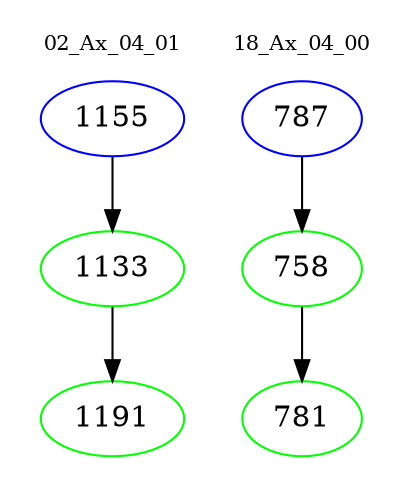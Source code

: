 digraph{
subgraph cluster_0 {
color = white
label = "02_Ax_04_01";
fontsize=10;
T0_1155 [label="1155", color="blue"]
T0_1155 -> T0_1133 [color="black"]
T0_1133 [label="1133", color="green"]
T0_1133 -> T0_1191 [color="black"]
T0_1191 [label="1191", color="green"]
}
subgraph cluster_1 {
color = white
label = "18_Ax_04_00";
fontsize=10;
T1_787 [label="787", color="blue"]
T1_787 -> T1_758 [color="black"]
T1_758 [label="758", color="green"]
T1_758 -> T1_781 [color="black"]
T1_781 [label="781", color="green"]
}
}
